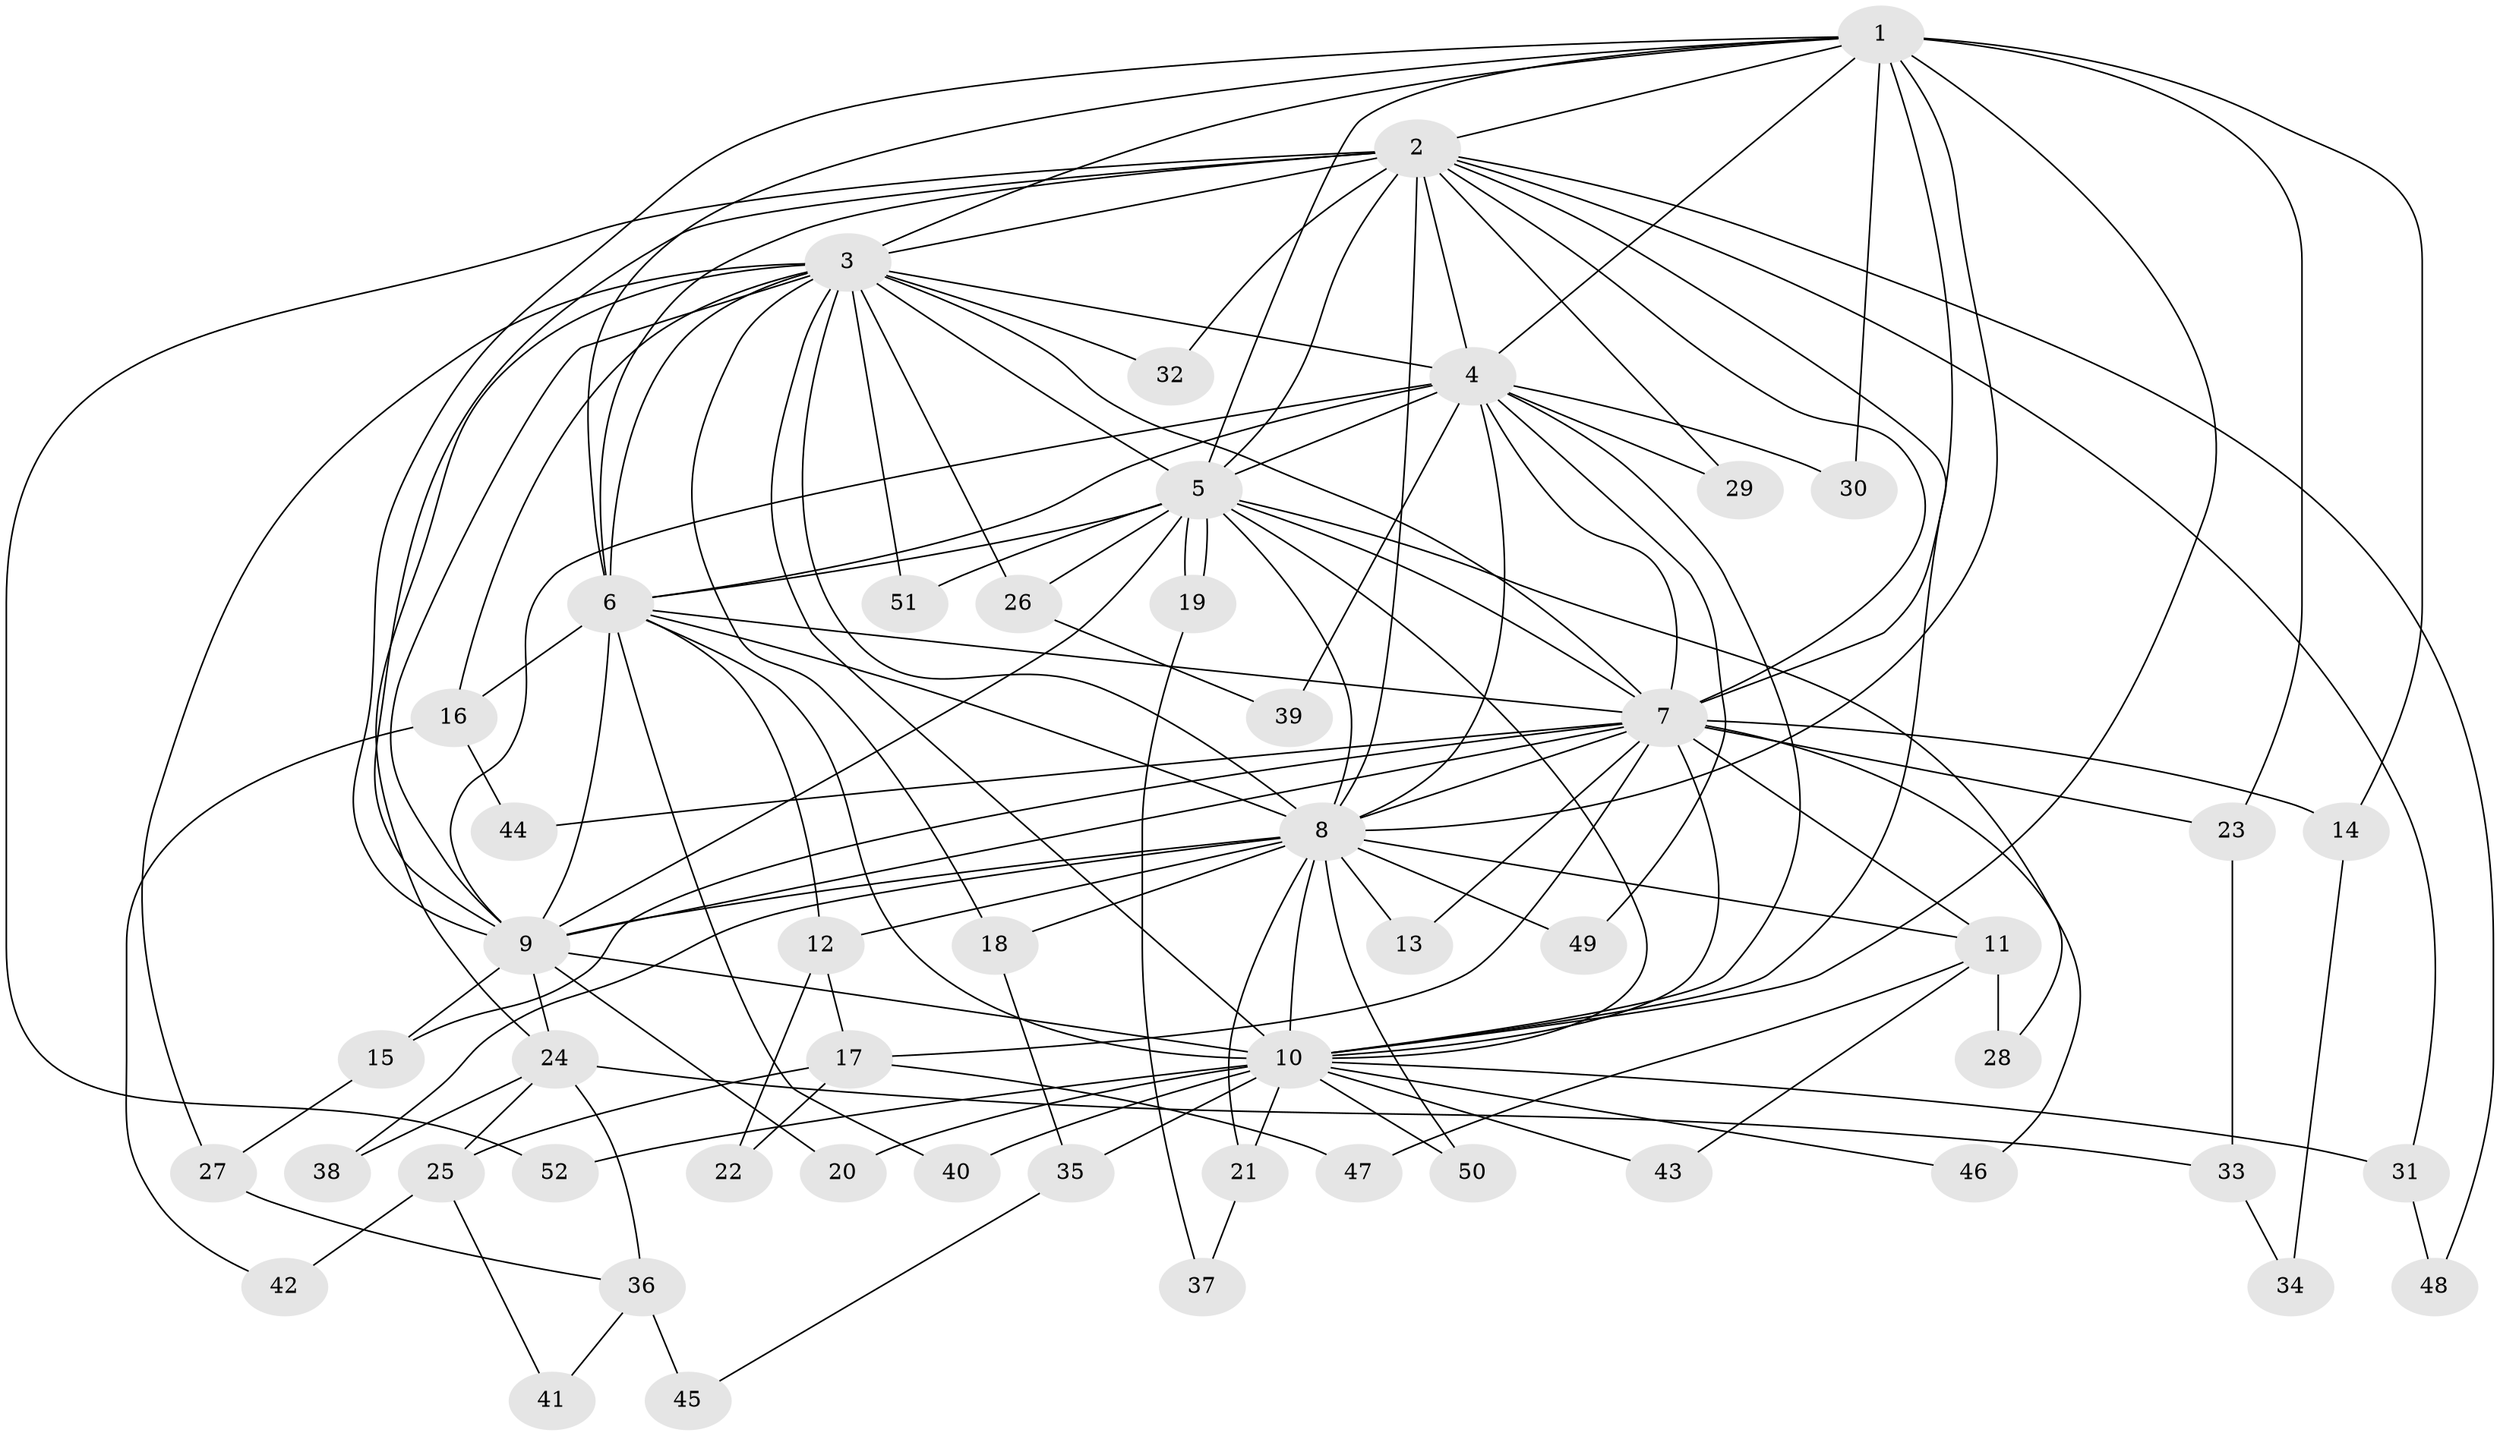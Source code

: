 // Generated by graph-tools (version 1.1) at 2025/13/03/09/25 04:13:50]
// undirected, 52 vertices, 129 edges
graph export_dot {
graph [start="1"]
  node [color=gray90,style=filled];
  1;
  2;
  3;
  4;
  5;
  6;
  7;
  8;
  9;
  10;
  11;
  12;
  13;
  14;
  15;
  16;
  17;
  18;
  19;
  20;
  21;
  22;
  23;
  24;
  25;
  26;
  27;
  28;
  29;
  30;
  31;
  32;
  33;
  34;
  35;
  36;
  37;
  38;
  39;
  40;
  41;
  42;
  43;
  44;
  45;
  46;
  47;
  48;
  49;
  50;
  51;
  52;
  1 -- 2;
  1 -- 3;
  1 -- 4;
  1 -- 5;
  1 -- 6;
  1 -- 7;
  1 -- 8;
  1 -- 9;
  1 -- 10;
  1 -- 14;
  1 -- 23;
  1 -- 30;
  2 -- 3;
  2 -- 4;
  2 -- 5;
  2 -- 6;
  2 -- 7;
  2 -- 8;
  2 -- 9;
  2 -- 10;
  2 -- 29;
  2 -- 31;
  2 -- 32;
  2 -- 48;
  2 -- 52;
  3 -- 4;
  3 -- 5;
  3 -- 6;
  3 -- 7;
  3 -- 8;
  3 -- 9;
  3 -- 10;
  3 -- 16;
  3 -- 18;
  3 -- 24;
  3 -- 26;
  3 -- 27;
  3 -- 32;
  3 -- 51;
  4 -- 5;
  4 -- 6;
  4 -- 7;
  4 -- 8;
  4 -- 9;
  4 -- 10;
  4 -- 29;
  4 -- 30;
  4 -- 39;
  4 -- 49;
  5 -- 6;
  5 -- 7;
  5 -- 8;
  5 -- 9;
  5 -- 10;
  5 -- 19;
  5 -- 19;
  5 -- 26;
  5 -- 28;
  5 -- 51;
  6 -- 7;
  6 -- 8;
  6 -- 9;
  6 -- 10;
  6 -- 12;
  6 -- 16;
  6 -- 40;
  7 -- 8;
  7 -- 9;
  7 -- 10;
  7 -- 11;
  7 -- 13;
  7 -- 14;
  7 -- 15;
  7 -- 17;
  7 -- 23;
  7 -- 44;
  7 -- 46;
  8 -- 9;
  8 -- 10;
  8 -- 11;
  8 -- 12;
  8 -- 13;
  8 -- 18;
  8 -- 21;
  8 -- 38;
  8 -- 49;
  8 -- 50;
  9 -- 10;
  9 -- 15;
  9 -- 20;
  9 -- 24;
  10 -- 20;
  10 -- 21;
  10 -- 31;
  10 -- 35;
  10 -- 40;
  10 -- 43;
  10 -- 46;
  10 -- 50;
  10 -- 52;
  11 -- 28;
  11 -- 43;
  11 -- 47;
  12 -- 17;
  12 -- 22;
  14 -- 34;
  15 -- 27;
  16 -- 42;
  16 -- 44;
  17 -- 22;
  17 -- 25;
  17 -- 47;
  18 -- 35;
  19 -- 37;
  21 -- 37;
  23 -- 33;
  24 -- 25;
  24 -- 33;
  24 -- 36;
  24 -- 38;
  25 -- 41;
  25 -- 42;
  26 -- 39;
  27 -- 36;
  31 -- 48;
  33 -- 34;
  35 -- 45;
  36 -- 41;
  36 -- 45;
}
